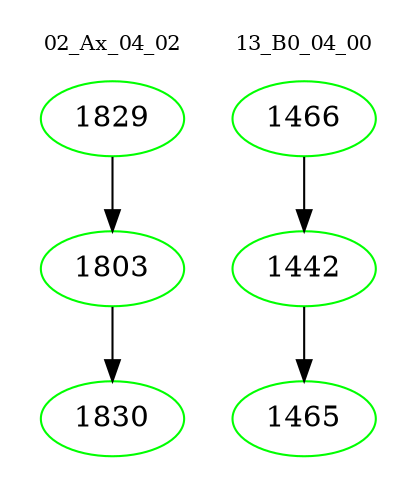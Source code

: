 digraph{
subgraph cluster_0 {
color = white
label = "02_Ax_04_02";
fontsize=10;
T0_1829 [label="1829", color="green"]
T0_1829 -> T0_1803 [color="black"]
T0_1803 [label="1803", color="green"]
T0_1803 -> T0_1830 [color="black"]
T0_1830 [label="1830", color="green"]
}
subgraph cluster_1 {
color = white
label = "13_B0_04_00";
fontsize=10;
T1_1466 [label="1466", color="green"]
T1_1466 -> T1_1442 [color="black"]
T1_1442 [label="1442", color="green"]
T1_1442 -> T1_1465 [color="black"]
T1_1465 [label="1465", color="green"]
}
}
